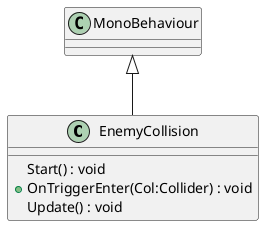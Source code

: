 @startuml
class EnemyCollision {
    Start() : void
    + OnTriggerEnter(Col:Collider) : void
    Update() : void
}
MonoBehaviour <|-- EnemyCollision
@enduml
